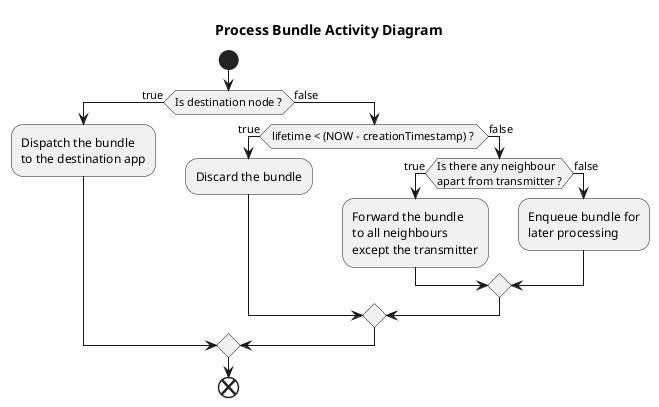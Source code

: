 
@startuml
title Process Bundle Activity Diagram

start
if (Is destination node ?) then (true)
	:Dispatch the bundle\nto the destination app;
else (false)
	if (lifetime < (NOW - creationTimestamp) ? ) then (true)
		:Discard the bundle;
	else (false)
		if (Is there any neighbour\napart from transmitter ?) then (true)
			:Forward the bundle\nto all neighbours\nexcept the transmitter;
		else (false)
			:Enqueue bundle for\nlater processing;
		endif
	endif
endif
end

@enduml